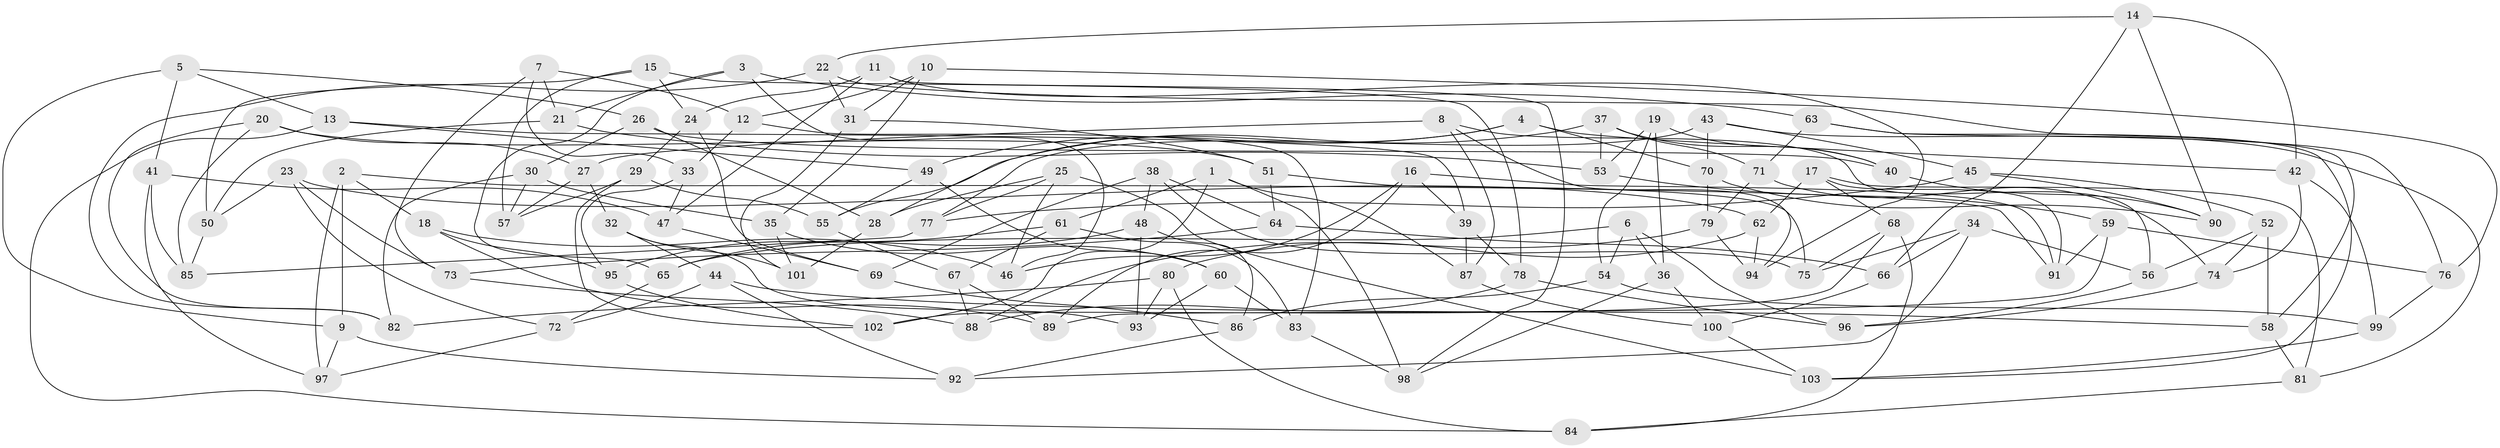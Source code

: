 // Generated by graph-tools (version 1.1) at 2025/26/03/09/25 03:26:59]
// undirected, 103 vertices, 206 edges
graph export_dot {
graph [start="1"]
  node [color=gray90,style=filled];
  1;
  2;
  3;
  4;
  5;
  6;
  7;
  8;
  9;
  10;
  11;
  12;
  13;
  14;
  15;
  16;
  17;
  18;
  19;
  20;
  21;
  22;
  23;
  24;
  25;
  26;
  27;
  28;
  29;
  30;
  31;
  32;
  33;
  34;
  35;
  36;
  37;
  38;
  39;
  40;
  41;
  42;
  43;
  44;
  45;
  46;
  47;
  48;
  49;
  50;
  51;
  52;
  53;
  54;
  55;
  56;
  57;
  58;
  59;
  60;
  61;
  62;
  63;
  64;
  65;
  66;
  67;
  68;
  69;
  70;
  71;
  72;
  73;
  74;
  75;
  76;
  77;
  78;
  79;
  80;
  81;
  82;
  83;
  84;
  85;
  86;
  87;
  88;
  89;
  90;
  91;
  92;
  93;
  94;
  95;
  96;
  97;
  98;
  99;
  100;
  101;
  102;
  103;
  1 -- 61;
  1 -- 98;
  1 -- 102;
  1 -- 87;
  2 -- 97;
  2 -- 18;
  2 -- 9;
  2 -- 91;
  3 -- 46;
  3 -- 21;
  3 -- 65;
  3 -- 63;
  4 -- 42;
  4 -- 70;
  4 -- 49;
  4 -- 28;
  5 -- 9;
  5 -- 13;
  5 -- 41;
  5 -- 26;
  6 -- 65;
  6 -- 96;
  6 -- 36;
  6 -- 54;
  7 -- 21;
  7 -- 33;
  7 -- 73;
  7 -- 12;
  8 -- 94;
  8 -- 27;
  8 -- 87;
  8 -- 56;
  9 -- 92;
  9 -- 97;
  10 -- 35;
  10 -- 31;
  10 -- 12;
  10 -- 76;
  11 -- 24;
  11 -- 98;
  11 -- 94;
  11 -- 47;
  12 -- 83;
  12 -- 33;
  13 -- 49;
  13 -- 39;
  13 -- 84;
  14 -- 66;
  14 -- 42;
  14 -- 22;
  14 -- 90;
  15 -- 50;
  15 -- 24;
  15 -- 57;
  15 -- 78;
  16 -- 39;
  16 -- 46;
  16 -- 89;
  16 -- 91;
  17 -- 68;
  17 -- 81;
  17 -- 62;
  17 -- 91;
  18 -- 95;
  18 -- 89;
  18 -- 46;
  19 -- 40;
  19 -- 54;
  19 -- 53;
  19 -- 36;
  20 -- 27;
  20 -- 51;
  20 -- 82;
  20 -- 85;
  21 -- 50;
  21 -- 53;
  22 -- 58;
  22 -- 82;
  22 -- 31;
  23 -- 62;
  23 -- 72;
  23 -- 50;
  23 -- 73;
  24 -- 29;
  24 -- 69;
  25 -- 77;
  25 -- 46;
  25 -- 28;
  25 -- 103;
  26 -- 28;
  26 -- 40;
  26 -- 30;
  27 -- 57;
  27 -- 32;
  28 -- 101;
  29 -- 102;
  29 -- 57;
  29 -- 55;
  30 -- 57;
  30 -- 82;
  30 -- 35;
  31 -- 101;
  31 -- 51;
  32 -- 101;
  32 -- 93;
  32 -- 44;
  33 -- 95;
  33 -- 47;
  34 -- 66;
  34 -- 92;
  34 -- 75;
  34 -- 56;
  35 -- 101;
  35 -- 60;
  36 -- 98;
  36 -- 100;
  37 -- 53;
  37 -- 40;
  37 -- 55;
  37 -- 71;
  38 -- 69;
  38 -- 64;
  38 -- 75;
  38 -- 48;
  39 -- 87;
  39 -- 78;
  40 -- 90;
  41 -- 85;
  41 -- 47;
  41 -- 97;
  42 -- 99;
  42 -- 74;
  43 -- 45;
  43 -- 81;
  43 -- 70;
  43 -- 77;
  44 -- 72;
  44 -- 92;
  44 -- 58;
  45 -- 90;
  45 -- 77;
  45 -- 52;
  47 -- 69;
  48 -- 65;
  48 -- 93;
  48 -- 86;
  49 -- 60;
  49 -- 55;
  50 -- 85;
  51 -- 64;
  51 -- 75;
  52 -- 74;
  52 -- 58;
  52 -- 56;
  53 -- 59;
  54 -- 86;
  54 -- 99;
  55 -- 67;
  56 -- 96;
  58 -- 81;
  59 -- 89;
  59 -- 91;
  59 -- 76;
  60 -- 83;
  60 -- 93;
  61 -- 67;
  61 -- 83;
  61 -- 95;
  62 -- 94;
  62 -- 80;
  63 -- 71;
  63 -- 76;
  63 -- 103;
  64 -- 73;
  64 -- 66;
  65 -- 72;
  66 -- 100;
  67 -- 89;
  67 -- 88;
  68 -- 102;
  68 -- 75;
  68 -- 84;
  69 -- 86;
  70 -- 79;
  70 -- 90;
  71 -- 74;
  71 -- 79;
  72 -- 97;
  73 -- 88;
  74 -- 96;
  76 -- 99;
  77 -- 85;
  78 -- 96;
  78 -- 88;
  79 -- 94;
  79 -- 88;
  80 -- 84;
  80 -- 82;
  80 -- 93;
  81 -- 84;
  83 -- 98;
  86 -- 92;
  87 -- 100;
  95 -- 102;
  99 -- 103;
  100 -- 103;
}
